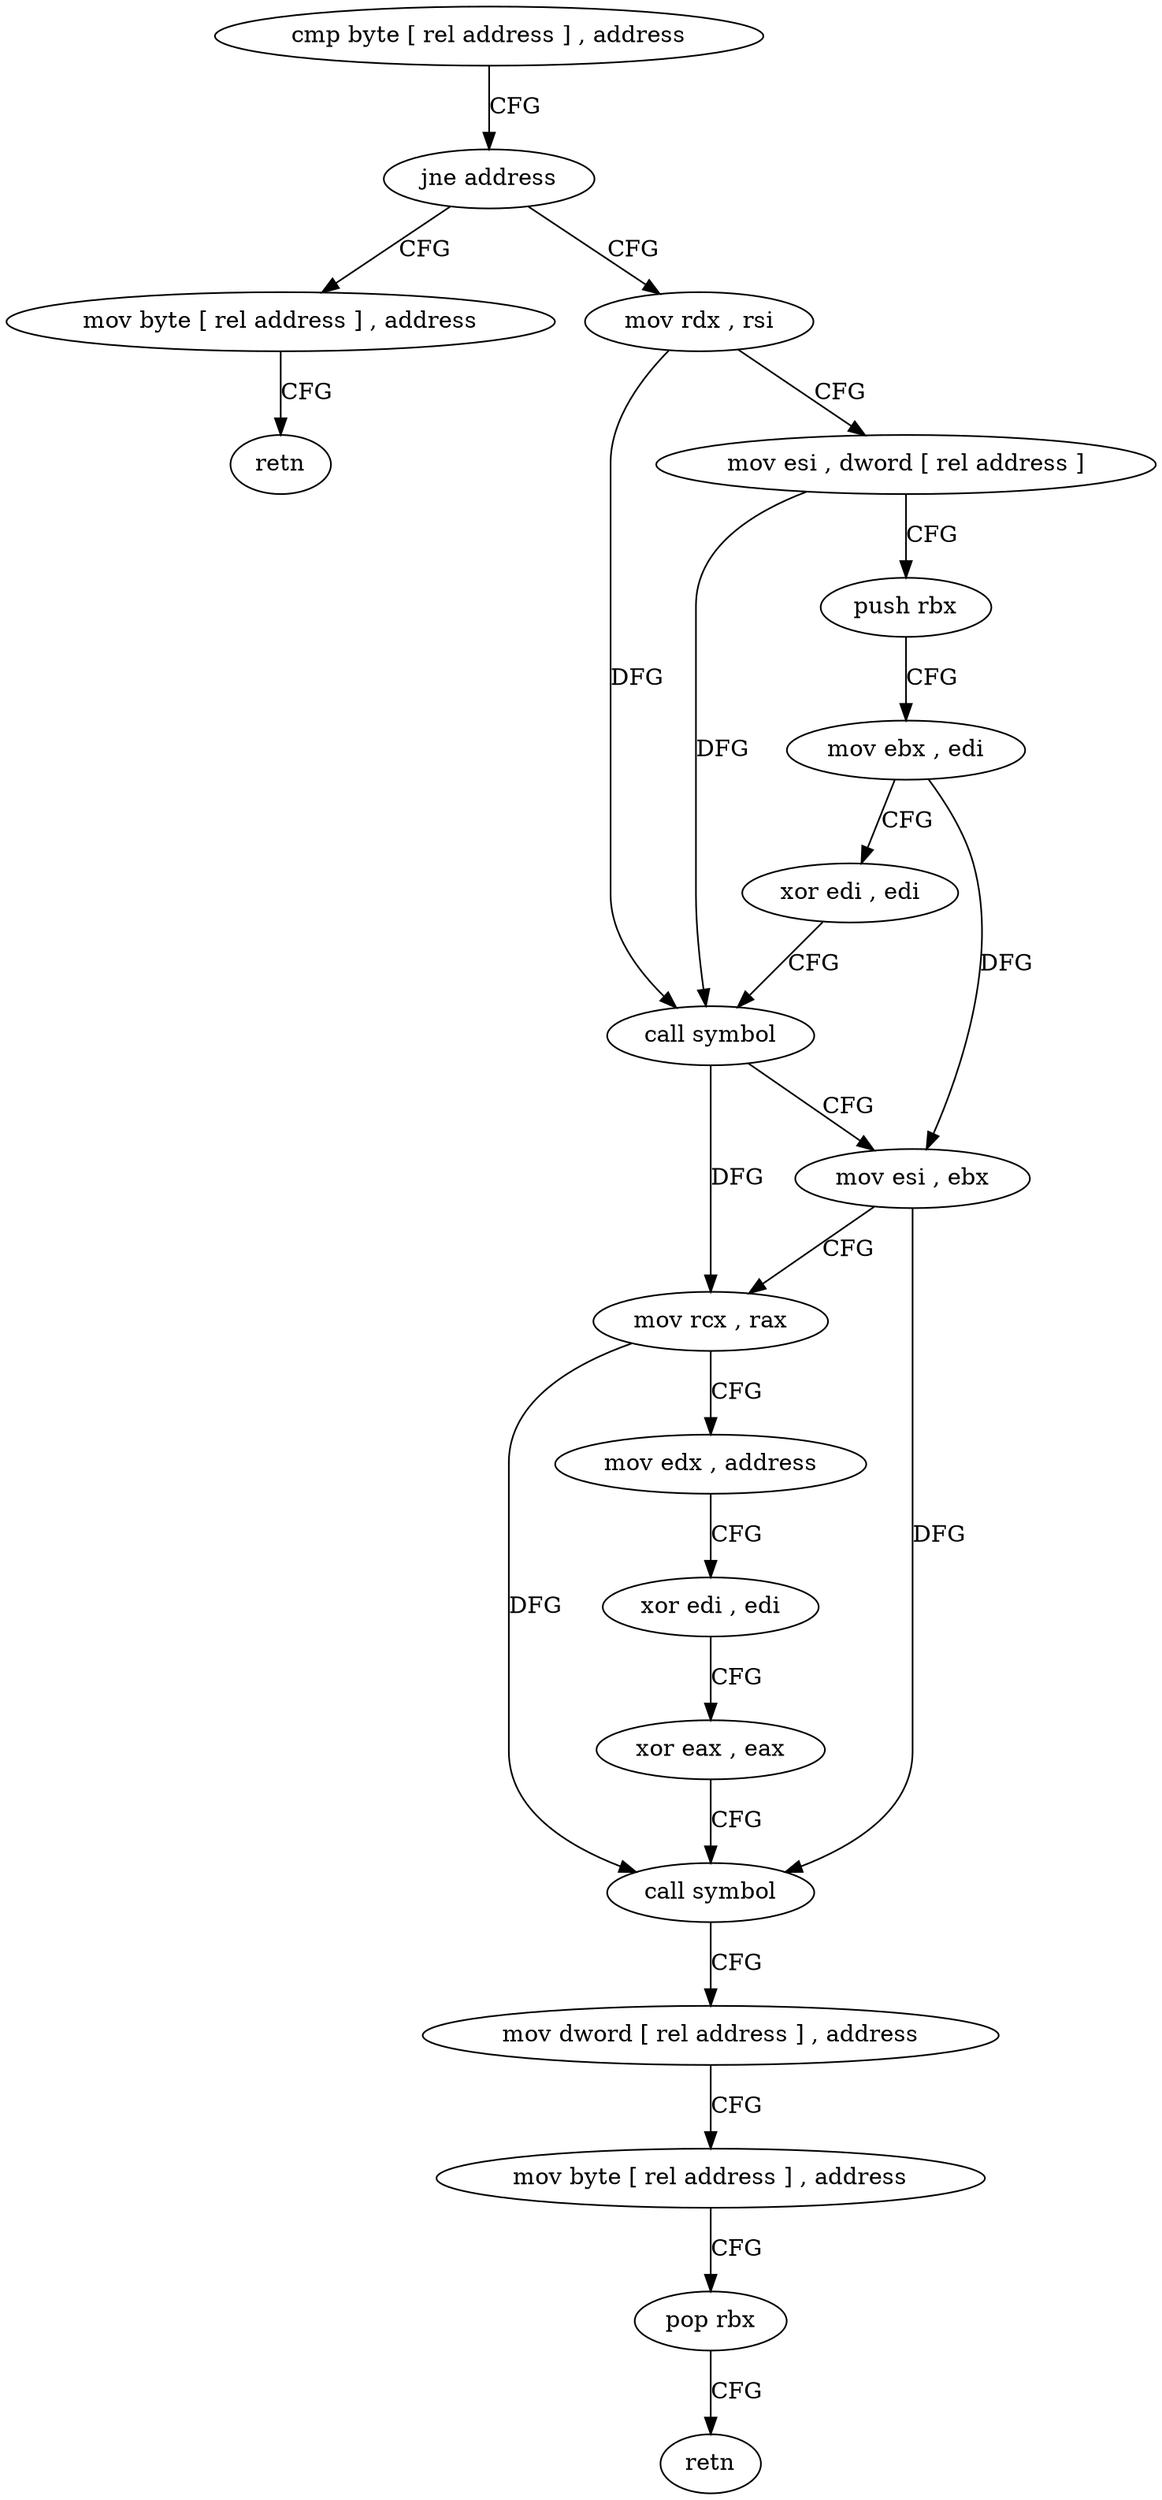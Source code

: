 digraph "func" {
"4249840" [label = "cmp byte [ rel address ] , address" ]
"4249847" [label = "jne address" ]
"4249912" [label = "mov byte [ rel address ] , address" ]
"4249849" [label = "mov rdx , rsi" ]
"4249919" [label = "retn" ]
"4249852" [label = "mov esi , dword [ rel address ]" ]
"4249858" [label = "push rbx" ]
"4249859" [label = "mov ebx , edi" ]
"4249861" [label = "xor edi , edi" ]
"4249863" [label = "call symbol" ]
"4249868" [label = "mov esi , ebx" ]
"4249870" [label = "mov rcx , rax" ]
"4249873" [label = "mov edx , address" ]
"4249878" [label = "xor edi , edi" ]
"4249880" [label = "xor eax , eax" ]
"4249882" [label = "call symbol" ]
"4249887" [label = "mov dword [ rel address ] , address" ]
"4249897" [label = "mov byte [ rel address ] , address" ]
"4249904" [label = "pop rbx" ]
"4249905" [label = "retn" ]
"4249840" -> "4249847" [ label = "CFG" ]
"4249847" -> "4249912" [ label = "CFG" ]
"4249847" -> "4249849" [ label = "CFG" ]
"4249912" -> "4249919" [ label = "CFG" ]
"4249849" -> "4249852" [ label = "CFG" ]
"4249849" -> "4249863" [ label = "DFG" ]
"4249852" -> "4249858" [ label = "CFG" ]
"4249852" -> "4249863" [ label = "DFG" ]
"4249858" -> "4249859" [ label = "CFG" ]
"4249859" -> "4249861" [ label = "CFG" ]
"4249859" -> "4249868" [ label = "DFG" ]
"4249861" -> "4249863" [ label = "CFG" ]
"4249863" -> "4249868" [ label = "CFG" ]
"4249863" -> "4249870" [ label = "DFG" ]
"4249868" -> "4249870" [ label = "CFG" ]
"4249868" -> "4249882" [ label = "DFG" ]
"4249870" -> "4249873" [ label = "CFG" ]
"4249870" -> "4249882" [ label = "DFG" ]
"4249873" -> "4249878" [ label = "CFG" ]
"4249878" -> "4249880" [ label = "CFG" ]
"4249880" -> "4249882" [ label = "CFG" ]
"4249882" -> "4249887" [ label = "CFG" ]
"4249887" -> "4249897" [ label = "CFG" ]
"4249897" -> "4249904" [ label = "CFG" ]
"4249904" -> "4249905" [ label = "CFG" ]
}
